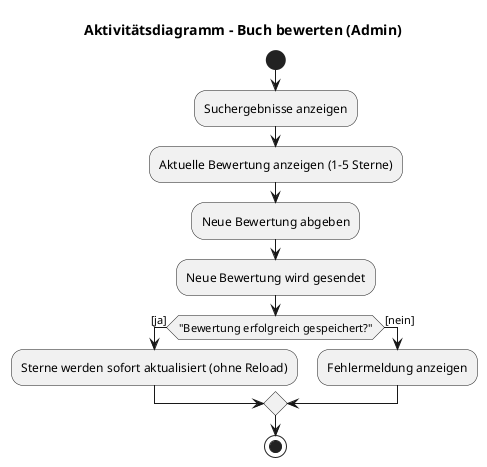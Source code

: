 ' Preview durch <Alt>D

@startuml Aktivitätsdiagramm_Bewertung

title Aktivitätsdiagramm – Buch bewerten (Admin)

start

:Suchergebnisse anzeigen;
:Aktuelle Bewertung anzeigen (1-5 Sterne);

:Neue Bewertung abgeben;
:Neue Bewertung wird gesendet;

if ("Bewertung erfolgreich gespeichert?") then ([ja])
  :Sterne werden sofort aktualisiert (ohne Reload);
else ([nein])
  :Fehlermeldung anzeigen;
endif

stop

@enduml